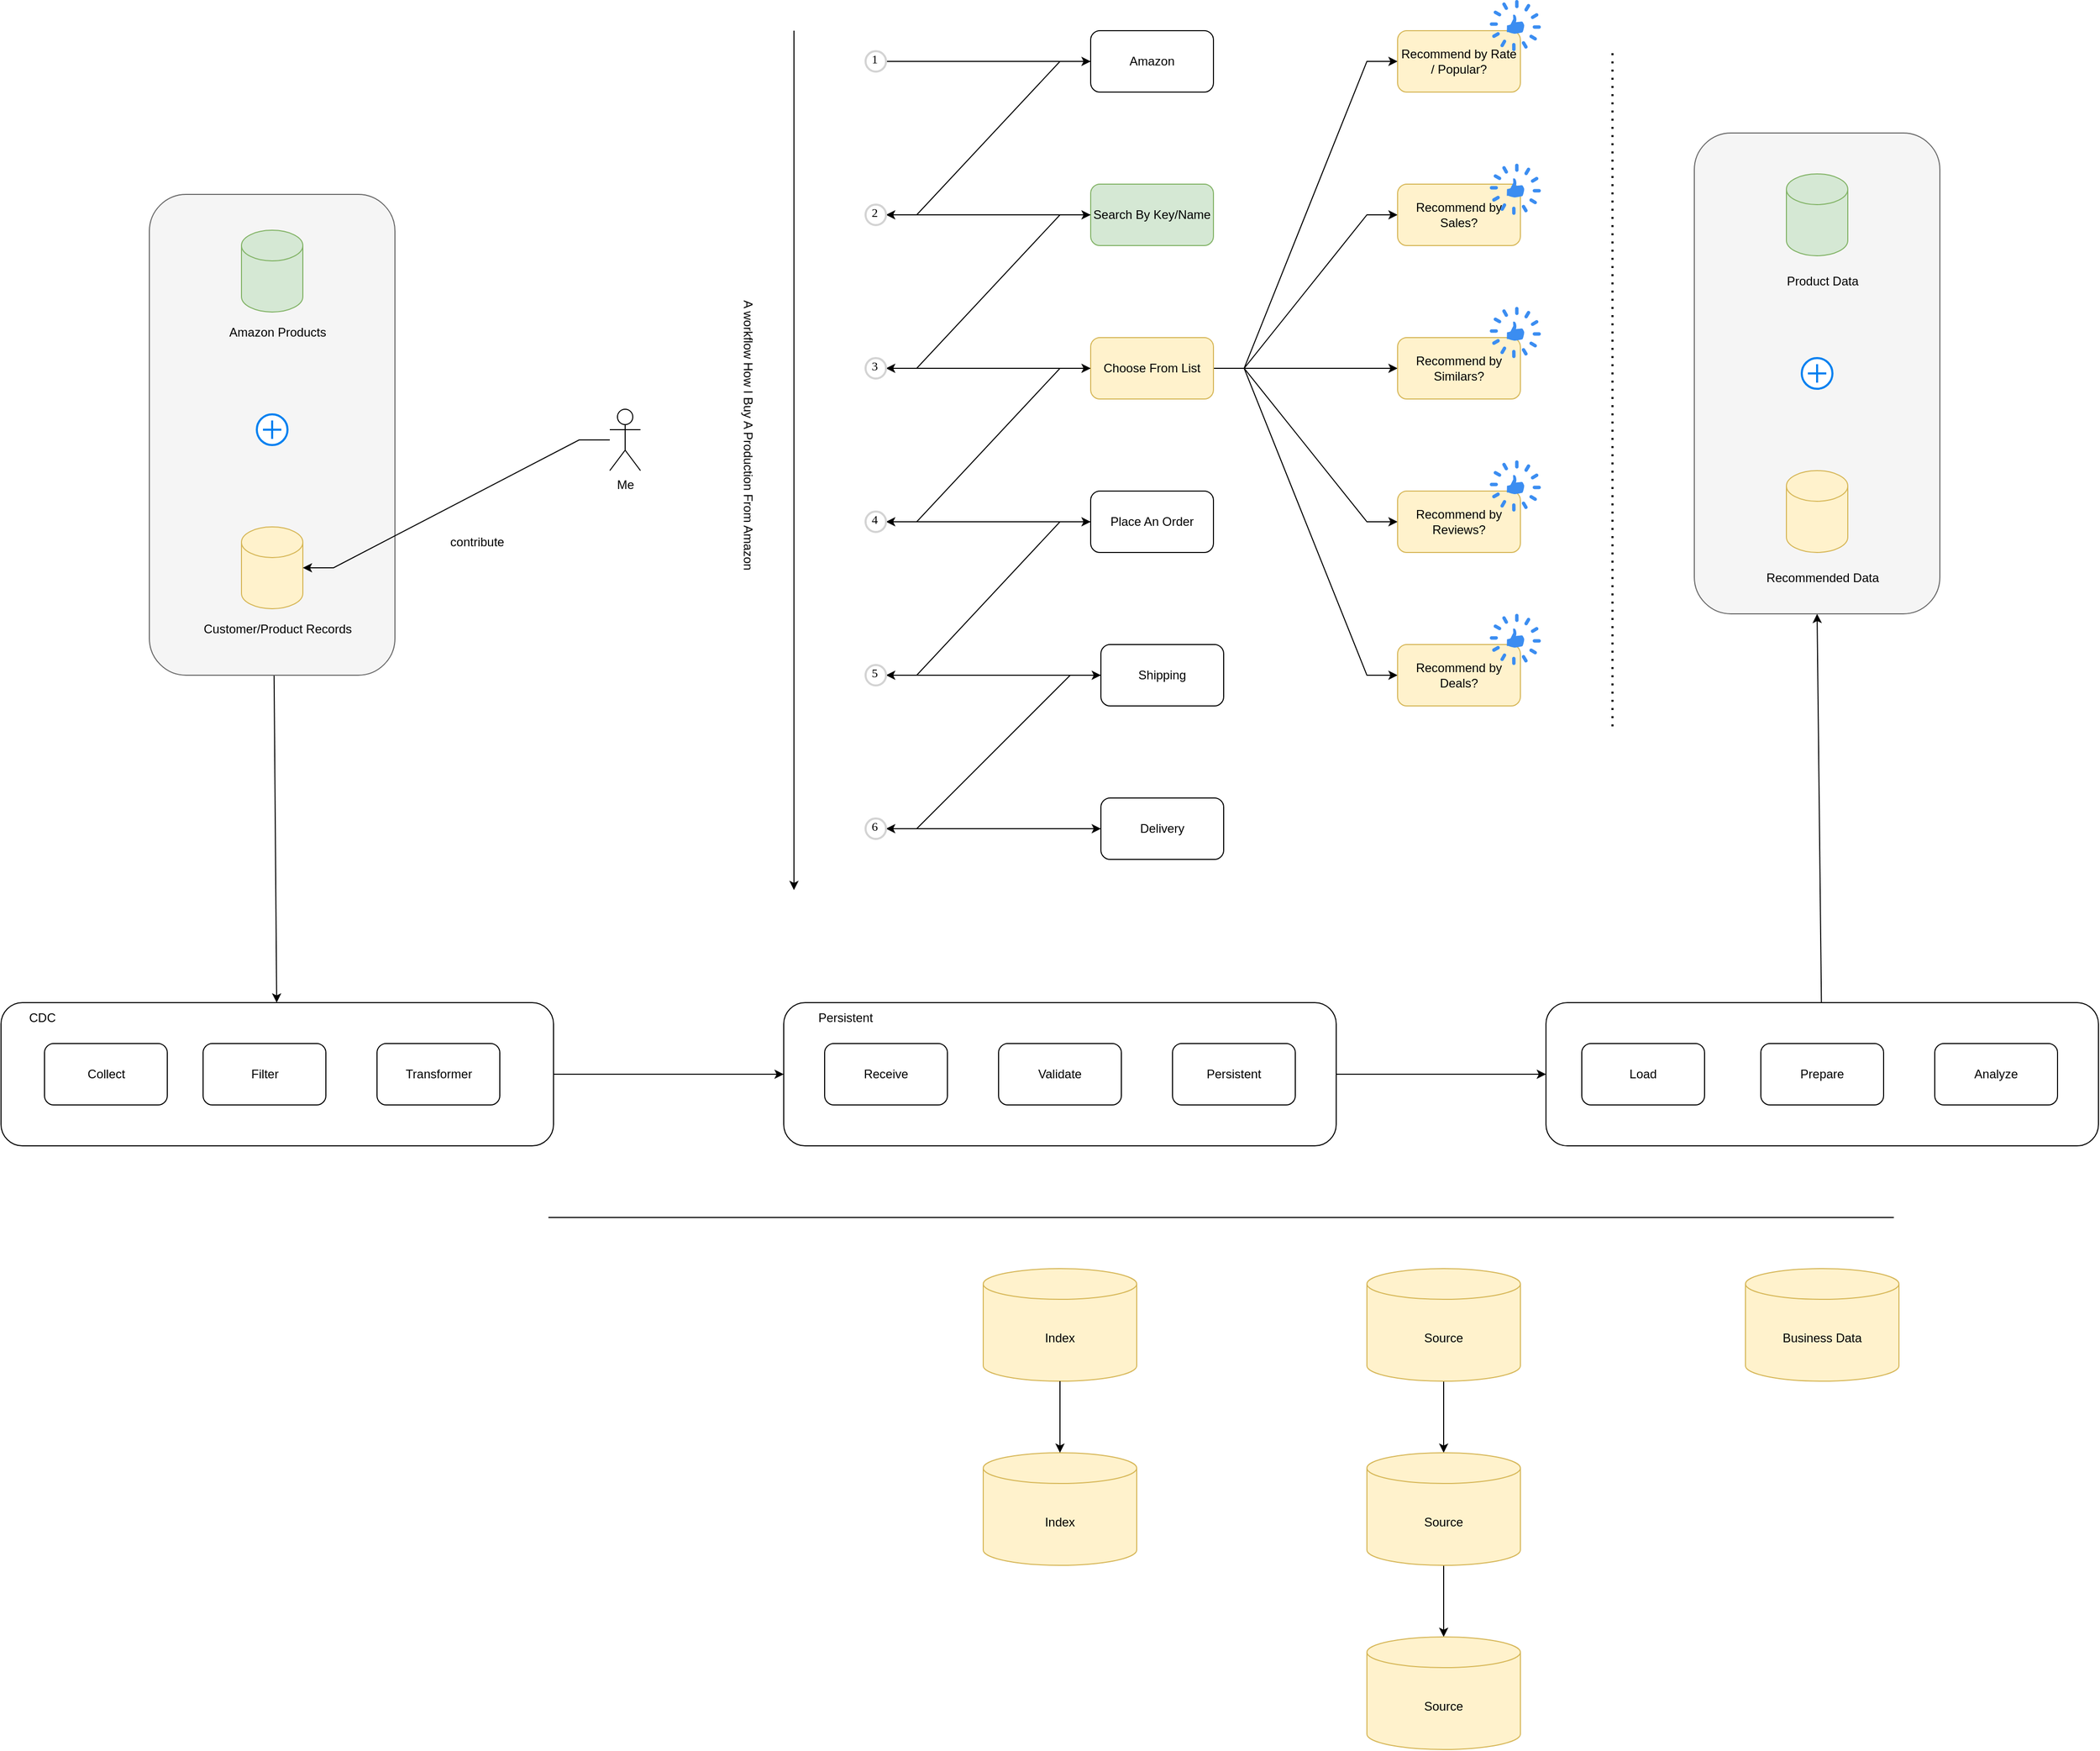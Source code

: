 <mxfile version="22.1.21" type="github">
  <diagram name="Page-1" id="lLI1vEKqlTkGyKcoubk4">
    <mxGraphModel dx="2873" dy="1003" grid="1" gridSize="10" guides="1" tooltips="1" connect="1" arrows="1" fold="1" page="1" pageScale="1" pageWidth="850" pageHeight="1100" math="0" shadow="0">
      <root>
        <mxCell id="0" />
        <mxCell id="1" parent="0" />
        <mxCell id="HYla8N4dnpUGvem4N8iF-85" style="edgeStyle=none;rounded=0;orthogonalLoop=1;jettySize=auto;html=1;entryX=0.5;entryY=1;entryDx=0;entryDy=0;" edge="1" parent="1" source="HYla8N4dnpUGvem4N8iF-80" target="HYla8N4dnpUGvem4N8iF-69">
          <mxGeometry relative="1" as="geometry" />
        </mxCell>
        <mxCell id="HYla8N4dnpUGvem4N8iF-80" value="" style="rounded=1;whiteSpace=wrap;html=1;" vertex="1" parent="1">
          <mxGeometry x="895" y="1030" width="540" height="140" as="geometry" />
        </mxCell>
        <mxCell id="HYla8N4dnpUGvem4N8iF-84" style="edgeStyle=none;rounded=0;orthogonalLoop=1;jettySize=auto;html=1;" edge="1" parent="1" source="HYla8N4dnpUGvem4N8iF-79" target="HYla8N4dnpUGvem4N8iF-80">
          <mxGeometry relative="1" as="geometry" />
        </mxCell>
        <mxCell id="HYla8N4dnpUGvem4N8iF-79" value="" style="rounded=1;whiteSpace=wrap;html=1;" vertex="1" parent="1">
          <mxGeometry x="150" y="1030" width="540" height="140" as="geometry" />
        </mxCell>
        <mxCell id="HYla8N4dnpUGvem4N8iF-83" style="edgeStyle=none;rounded=0;orthogonalLoop=1;jettySize=auto;html=1;entryX=0;entryY=0.5;entryDx=0;entryDy=0;" edge="1" parent="1" source="HYla8N4dnpUGvem4N8iF-78" target="HYla8N4dnpUGvem4N8iF-79">
          <mxGeometry relative="1" as="geometry" />
        </mxCell>
        <mxCell id="HYla8N4dnpUGvem4N8iF-78" value="" style="rounded=1;whiteSpace=wrap;html=1;" vertex="1" parent="1">
          <mxGeometry x="-615" y="1030" width="540" height="140" as="geometry" />
        </mxCell>
        <mxCell id="HYla8N4dnpUGvem4N8iF-69" value="" style="rounded=1;whiteSpace=wrap;html=1;fillColor=#f5f5f5;fontColor=#333333;strokeColor=#666666;" vertex="1" parent="1">
          <mxGeometry x="1040" y="180" width="240" height="470" as="geometry" />
        </mxCell>
        <mxCell id="HYla8N4dnpUGvem4N8iF-82" style="edgeStyle=none;rounded=0;orthogonalLoop=1;jettySize=auto;html=1;" edge="1" parent="1" source="HYla8N4dnpUGvem4N8iF-68" target="HYla8N4dnpUGvem4N8iF-78">
          <mxGeometry relative="1" as="geometry" />
        </mxCell>
        <mxCell id="HYla8N4dnpUGvem4N8iF-68" value="" style="rounded=1;whiteSpace=wrap;html=1;fillColor=#f5f5f5;fontColor=#333333;strokeColor=#666666;" vertex="1" parent="1">
          <mxGeometry x="-470" y="240" width="240" height="470" as="geometry" />
        </mxCell>
        <mxCell id="HYla8N4dnpUGvem4N8iF-1" value="Me" style="shape=umlActor;verticalLabelPosition=bottom;verticalAlign=top;html=1;outlineConnect=0;" vertex="1" parent="1">
          <mxGeometry x="-20" y="450" width="30" height="60" as="geometry" />
        </mxCell>
        <mxCell id="HYla8N4dnpUGvem4N8iF-18" style="edgeStyle=entityRelationEdgeStyle;rounded=0;orthogonalLoop=1;jettySize=auto;html=1;entryX=1;entryY=0.5;entryDx=0;entryDy=0;" edge="1" parent="1" source="HYla8N4dnpUGvem4N8iF-2" target="HYla8N4dnpUGvem4N8iF-11">
          <mxGeometry relative="1" as="geometry" />
        </mxCell>
        <mxCell id="HYla8N4dnpUGvem4N8iF-2" value="Amazon" style="rounded=1;whiteSpace=wrap;html=1;" vertex="1" parent="1">
          <mxGeometry x="450" y="80" width="120" height="60" as="geometry" />
        </mxCell>
        <mxCell id="HYla8N4dnpUGvem4N8iF-28" style="edgeStyle=entityRelationEdgeStyle;rounded=0;orthogonalLoop=1;jettySize=auto;html=1;entryX=1;entryY=0.5;entryDx=0;entryDy=0;" edge="1" parent="1" source="HYla8N4dnpUGvem4N8iF-3" target="HYla8N4dnpUGvem4N8iF-12">
          <mxGeometry relative="1" as="geometry" />
        </mxCell>
        <mxCell id="HYla8N4dnpUGvem4N8iF-3" value="Search By Key/Name" style="rounded=1;whiteSpace=wrap;html=1;fillColor=#d5e8d4;strokeColor=#82b366;" vertex="1" parent="1">
          <mxGeometry x="450" y="230" width="120" height="60" as="geometry" />
        </mxCell>
        <mxCell id="HYla8N4dnpUGvem4N8iF-29" style="edgeStyle=entityRelationEdgeStyle;rounded=0;orthogonalLoop=1;jettySize=auto;html=1;entryX=1;entryY=0.5;entryDx=0;entryDy=0;" edge="1" parent="1" source="HYla8N4dnpUGvem4N8iF-4" target="HYla8N4dnpUGvem4N8iF-13">
          <mxGeometry relative="1" as="geometry" />
        </mxCell>
        <mxCell id="HYla8N4dnpUGvem4N8iF-37" value="" style="edgeStyle=entityRelationEdgeStyle;rounded=0;orthogonalLoop=1;jettySize=auto;html=1;" edge="1" parent="1" source="HYla8N4dnpUGvem4N8iF-4" target="HYla8N4dnpUGvem4N8iF-36">
          <mxGeometry relative="1" as="geometry" />
        </mxCell>
        <mxCell id="HYla8N4dnpUGvem4N8iF-44" style="edgeStyle=entityRelationEdgeStyle;rounded=0;orthogonalLoop=1;jettySize=auto;html=1;" edge="1" parent="1" source="HYla8N4dnpUGvem4N8iF-4" target="HYla8N4dnpUGvem4N8iF-42">
          <mxGeometry relative="1" as="geometry" />
        </mxCell>
        <mxCell id="HYla8N4dnpUGvem4N8iF-45" style="edgeStyle=entityRelationEdgeStyle;rounded=0;orthogonalLoop=1;jettySize=auto;html=1;" edge="1" parent="1" source="HYla8N4dnpUGvem4N8iF-4" target="HYla8N4dnpUGvem4N8iF-38">
          <mxGeometry relative="1" as="geometry" />
        </mxCell>
        <mxCell id="HYla8N4dnpUGvem4N8iF-46" style="edgeStyle=entityRelationEdgeStyle;rounded=0;orthogonalLoop=1;jettySize=auto;html=1;" edge="1" parent="1" source="HYla8N4dnpUGvem4N8iF-4" target="HYla8N4dnpUGvem4N8iF-41">
          <mxGeometry relative="1" as="geometry" />
        </mxCell>
        <mxCell id="HYla8N4dnpUGvem4N8iF-47" style="edgeStyle=entityRelationEdgeStyle;rounded=0;orthogonalLoop=1;jettySize=auto;html=1;" edge="1" parent="1" source="HYla8N4dnpUGvem4N8iF-4" target="HYla8N4dnpUGvem4N8iF-43">
          <mxGeometry relative="1" as="geometry" />
        </mxCell>
        <mxCell id="HYla8N4dnpUGvem4N8iF-4" value="Choose From List" style="rounded=1;whiteSpace=wrap;html=1;fillColor=#fff2cc;strokeColor=#d6b656;" vertex="1" parent="1">
          <mxGeometry x="450" y="380" width="120" height="60" as="geometry" />
        </mxCell>
        <mxCell id="HYla8N4dnpUGvem4N8iF-24" style="edgeStyle=entityRelationEdgeStyle;rounded=0;orthogonalLoop=1;jettySize=auto;html=1;entryX=1;entryY=0.5;entryDx=0;entryDy=0;" edge="1" parent="1" source="HYla8N4dnpUGvem4N8iF-5" target="HYla8N4dnpUGvem4N8iF-14">
          <mxGeometry relative="1" as="geometry" />
        </mxCell>
        <mxCell id="HYla8N4dnpUGvem4N8iF-5" value="Place An Order" style="rounded=1;whiteSpace=wrap;html=1;" vertex="1" parent="1">
          <mxGeometry x="450" y="530" width="120" height="60" as="geometry" />
        </mxCell>
        <mxCell id="HYla8N4dnpUGvem4N8iF-26" style="edgeStyle=entityRelationEdgeStyle;rounded=0;orthogonalLoop=1;jettySize=auto;html=1;entryX=1;entryY=0.5;entryDx=0;entryDy=0;" edge="1" parent="1" source="HYla8N4dnpUGvem4N8iF-6" target="HYla8N4dnpUGvem4N8iF-15">
          <mxGeometry relative="1" as="geometry" />
        </mxCell>
        <mxCell id="HYla8N4dnpUGvem4N8iF-6" value="Shipping" style="rounded=1;whiteSpace=wrap;html=1;" vertex="1" parent="1">
          <mxGeometry x="460" y="680" width="120" height="60" as="geometry" />
        </mxCell>
        <mxCell id="HYla8N4dnpUGvem4N8iF-7" value="Delivery" style="rounded=1;whiteSpace=wrap;html=1;" vertex="1" parent="1">
          <mxGeometry x="460" y="830" width="120" height="60" as="geometry" />
        </mxCell>
        <mxCell id="HYla8N4dnpUGvem4N8iF-17" style="edgeStyle=entityRelationEdgeStyle;rounded=0;orthogonalLoop=1;jettySize=auto;html=1;entryX=0;entryY=0.5;entryDx=0;entryDy=0;" edge="1" parent="1" source="HYla8N4dnpUGvem4N8iF-8" target="HYla8N4dnpUGvem4N8iF-2">
          <mxGeometry relative="1" as="geometry" />
        </mxCell>
        <mxCell id="HYla8N4dnpUGvem4N8iF-8" value="1" style="ellipse;whiteSpace=wrap;html=1;aspect=fixed;strokeWidth=2;fontFamily=Tahoma;spacingBottom=4;spacingRight=2;strokeColor=#d3d3d3;" vertex="1" parent="1">
          <mxGeometry x="230" y="100" width="20" height="20" as="geometry" />
        </mxCell>
        <mxCell id="HYla8N4dnpUGvem4N8iF-19" style="edgeStyle=entityRelationEdgeStyle;rounded=0;orthogonalLoop=1;jettySize=auto;html=1;entryX=0;entryY=0.5;entryDx=0;entryDy=0;" edge="1" parent="1" source="HYla8N4dnpUGvem4N8iF-11" target="HYla8N4dnpUGvem4N8iF-3">
          <mxGeometry relative="1" as="geometry" />
        </mxCell>
        <mxCell id="HYla8N4dnpUGvem4N8iF-11" value="2" style="ellipse;whiteSpace=wrap;html=1;aspect=fixed;strokeWidth=2;fontFamily=Tahoma;spacingBottom=4;spacingRight=2;strokeColor=#d3d3d3;" vertex="1" parent="1">
          <mxGeometry x="230" y="250" width="20" height="20" as="geometry" />
        </mxCell>
        <mxCell id="HYla8N4dnpUGvem4N8iF-21" style="edgeStyle=entityRelationEdgeStyle;rounded=0;orthogonalLoop=1;jettySize=auto;html=1;entryX=0;entryY=0.5;entryDx=0;entryDy=0;" edge="1" parent="1" source="HYla8N4dnpUGvem4N8iF-12" target="HYla8N4dnpUGvem4N8iF-4">
          <mxGeometry relative="1" as="geometry" />
        </mxCell>
        <mxCell id="HYla8N4dnpUGvem4N8iF-12" value="3" style="ellipse;whiteSpace=wrap;html=1;aspect=fixed;strokeWidth=2;fontFamily=Tahoma;spacingBottom=4;spacingRight=2;strokeColor=#d3d3d3;" vertex="1" parent="1">
          <mxGeometry x="230" y="400" width="20" height="20" as="geometry" />
        </mxCell>
        <mxCell id="HYla8N4dnpUGvem4N8iF-23" style="edgeStyle=entityRelationEdgeStyle;rounded=0;orthogonalLoop=1;jettySize=auto;html=1;" edge="1" parent="1" source="HYla8N4dnpUGvem4N8iF-13" target="HYla8N4dnpUGvem4N8iF-5">
          <mxGeometry relative="1" as="geometry" />
        </mxCell>
        <mxCell id="HYla8N4dnpUGvem4N8iF-13" value="4" style="ellipse;whiteSpace=wrap;html=1;aspect=fixed;strokeWidth=2;fontFamily=Tahoma;spacingBottom=4;spacingRight=2;strokeColor=#d3d3d3;" vertex="1" parent="1">
          <mxGeometry x="230" y="550" width="20" height="20" as="geometry" />
        </mxCell>
        <mxCell id="HYla8N4dnpUGvem4N8iF-25" style="edgeStyle=entityRelationEdgeStyle;rounded=0;orthogonalLoop=1;jettySize=auto;html=1;entryX=0;entryY=0.5;entryDx=0;entryDy=0;" edge="1" parent="1" source="HYla8N4dnpUGvem4N8iF-14" target="HYla8N4dnpUGvem4N8iF-6">
          <mxGeometry relative="1" as="geometry" />
        </mxCell>
        <mxCell id="HYla8N4dnpUGvem4N8iF-14" value="5" style="ellipse;whiteSpace=wrap;html=1;aspect=fixed;strokeWidth=2;fontFamily=Tahoma;spacingBottom=4;spacingRight=2;strokeColor=#d3d3d3;" vertex="1" parent="1">
          <mxGeometry x="230" y="700" width="20" height="20" as="geometry" />
        </mxCell>
        <mxCell id="HYla8N4dnpUGvem4N8iF-27" style="edgeStyle=entityRelationEdgeStyle;rounded=0;orthogonalLoop=1;jettySize=auto;html=1;entryX=0;entryY=0.5;entryDx=0;entryDy=0;" edge="1" parent="1" source="HYla8N4dnpUGvem4N8iF-15" target="HYla8N4dnpUGvem4N8iF-7">
          <mxGeometry relative="1" as="geometry" />
        </mxCell>
        <mxCell id="HYla8N4dnpUGvem4N8iF-15" value="6" style="ellipse;whiteSpace=wrap;html=1;aspect=fixed;strokeWidth=2;fontFamily=Tahoma;spacingBottom=4;spacingRight=2;strokeColor=#d3d3d3;" vertex="1" parent="1">
          <mxGeometry x="230" y="850" width="20" height="20" as="geometry" />
        </mxCell>
        <mxCell id="HYla8N4dnpUGvem4N8iF-31" value="" style="endArrow=classic;html=1;rounded=0;" edge="1" parent="1">
          <mxGeometry width="50" height="50" relative="1" as="geometry">
            <mxPoint x="160" y="80" as="sourcePoint" />
            <mxPoint x="160" y="920" as="targetPoint" />
          </mxGeometry>
        </mxCell>
        <mxCell id="HYla8N4dnpUGvem4N8iF-32" value="A workflow How I Buy A Production From Amazon" style="text;html=1;align=center;verticalAlign=middle;resizable=0;points=[];autosize=1;strokeColor=none;fillColor=none;rotation=90;" vertex="1" parent="1">
          <mxGeometry x="-30" y="460" width="290" height="30" as="geometry" />
        </mxCell>
        <mxCell id="HYla8N4dnpUGvem4N8iF-36" value="Recommend by Similars?" style="rounded=1;whiteSpace=wrap;html=1;fillColor=#fff2cc;strokeColor=#d6b656;" vertex="1" parent="1">
          <mxGeometry x="750" y="380" width="120" height="60" as="geometry" />
        </mxCell>
        <mxCell id="HYla8N4dnpUGvem4N8iF-38" value="Recommend by Sales?" style="rounded=1;whiteSpace=wrap;html=1;fillColor=#fff2cc;strokeColor=#d6b656;" vertex="1" parent="1">
          <mxGeometry x="750" y="230" width="120" height="60" as="geometry" />
        </mxCell>
        <mxCell id="HYla8N4dnpUGvem4N8iF-41" value="Recommend by Reviews?" style="rounded=1;whiteSpace=wrap;html=1;fillColor=#fff2cc;strokeColor=#d6b656;" vertex="1" parent="1">
          <mxGeometry x="750" y="530" width="120" height="60" as="geometry" />
        </mxCell>
        <mxCell id="HYla8N4dnpUGvem4N8iF-42" value="Recommend by Rate / Popular?" style="rounded=1;whiteSpace=wrap;html=1;fillColor=#fff2cc;strokeColor=#d6b656;" vertex="1" parent="1">
          <mxGeometry x="750" y="80" width="120" height="60" as="geometry" />
        </mxCell>
        <mxCell id="HYla8N4dnpUGvem4N8iF-43" value="Recommend by Deals?" style="rounded=1;whiteSpace=wrap;html=1;fillColor=#fff2cc;strokeColor=#d6b656;" vertex="1" parent="1">
          <mxGeometry x="750" y="680" width="120" height="60" as="geometry" />
        </mxCell>
        <mxCell id="HYla8N4dnpUGvem4N8iF-48" value="" style="endArrow=none;dashed=1;html=1;dashPattern=1 3;strokeWidth=2;rounded=0;" edge="1" parent="1">
          <mxGeometry width="50" height="50" relative="1" as="geometry">
            <mxPoint x="960" y="760" as="sourcePoint" />
            <mxPoint x="960" y="100" as="targetPoint" />
          </mxGeometry>
        </mxCell>
        <mxCell id="HYla8N4dnpUGvem4N8iF-49" value="" style="shape=cylinder3;whiteSpace=wrap;html=1;boundedLbl=1;backgroundOutline=1;size=15;fillColor=#d5e8d4;strokeColor=#82b366;" vertex="1" parent="1">
          <mxGeometry x="1130" y="220" width="60" height="80" as="geometry" />
        </mxCell>
        <mxCell id="HYla8N4dnpUGvem4N8iF-50" value="" style="shape=cylinder3;whiteSpace=wrap;html=1;boundedLbl=1;backgroundOutline=1;size=15;fillColor=#fff2cc;strokeColor=#d6b656;" vertex="1" parent="1">
          <mxGeometry x="1130" y="510" width="60" height="80" as="geometry" />
        </mxCell>
        <mxCell id="HYla8N4dnpUGvem4N8iF-51" value="Product Data" style="text;html=1;align=center;verticalAlign=middle;resizable=0;points=[];autosize=1;strokeColor=none;fillColor=none;" vertex="1" parent="1">
          <mxGeometry x="1120" y="310" width="90" height="30" as="geometry" />
        </mxCell>
        <mxCell id="HYla8N4dnpUGvem4N8iF-52" value="Recommended Data" style="text;html=1;align=center;verticalAlign=middle;resizable=0;points=[];autosize=1;strokeColor=none;fillColor=none;" vertex="1" parent="1">
          <mxGeometry x="1100" y="600" width="130" height="30" as="geometry" />
        </mxCell>
        <mxCell id="HYla8N4dnpUGvem4N8iF-53" value="" style="html=1;verticalLabelPosition=bottom;align=center;labelBackgroundColor=#ffffff;verticalAlign=top;strokeWidth=2;strokeColor=#0080F0;shadow=0;dashed=0;shape=mxgraph.ios7.icons.add;" vertex="1" parent="1">
          <mxGeometry x="1145" y="400" width="30" height="30" as="geometry" />
        </mxCell>
        <mxCell id="HYla8N4dnpUGvem4N8iF-54" value="" style="sketch=0;html=1;aspect=fixed;strokeColor=none;shadow=0;fillColor=#3B8DF1;verticalAlign=top;labelPosition=center;verticalLabelPosition=bottom;shape=mxgraph.gcp2.thumbs_up" vertex="1" parent="1">
          <mxGeometry x="840" y="50" width="50" height="50" as="geometry" />
        </mxCell>
        <mxCell id="HYla8N4dnpUGvem4N8iF-55" value="" style="sketch=0;html=1;aspect=fixed;strokeColor=none;shadow=0;fillColor=#3B8DF1;verticalAlign=top;labelPosition=center;verticalLabelPosition=bottom;shape=mxgraph.gcp2.thumbs_up" vertex="1" parent="1">
          <mxGeometry x="840" y="350" width="50" height="50" as="geometry" />
        </mxCell>
        <mxCell id="HYla8N4dnpUGvem4N8iF-56" value="" style="sketch=0;html=1;aspect=fixed;strokeColor=none;shadow=0;fillColor=#3B8DF1;verticalAlign=top;labelPosition=center;verticalLabelPosition=bottom;shape=mxgraph.gcp2.thumbs_up" vertex="1" parent="1">
          <mxGeometry x="840" y="210" width="50" height="50" as="geometry" />
        </mxCell>
        <mxCell id="HYla8N4dnpUGvem4N8iF-57" value="" style="sketch=0;html=1;aspect=fixed;strokeColor=none;shadow=0;fillColor=#3B8DF1;verticalAlign=top;labelPosition=center;verticalLabelPosition=bottom;shape=mxgraph.gcp2.thumbs_up" vertex="1" parent="1">
          <mxGeometry x="840" y="500" width="50" height="50" as="geometry" />
        </mxCell>
        <mxCell id="HYla8N4dnpUGvem4N8iF-58" value="" style="sketch=0;html=1;aspect=fixed;strokeColor=none;shadow=0;fillColor=#3B8DF1;verticalAlign=top;labelPosition=center;verticalLabelPosition=bottom;shape=mxgraph.gcp2.thumbs_up" vertex="1" parent="1">
          <mxGeometry x="840" y="650" width="50" height="50" as="geometry" />
        </mxCell>
        <mxCell id="HYla8N4dnpUGvem4N8iF-59" value="" style="shape=cylinder3;whiteSpace=wrap;html=1;boundedLbl=1;backgroundOutline=1;size=15;fillColor=#d5e8d4;strokeColor=#82b366;" vertex="1" parent="1">
          <mxGeometry x="-380" y="275" width="60" height="80" as="geometry" />
        </mxCell>
        <mxCell id="HYla8N4dnpUGvem4N8iF-60" value="" style="shape=cylinder3;whiteSpace=wrap;html=1;boundedLbl=1;backgroundOutline=1;size=15;fillColor=#fff2cc;strokeColor=#d6b656;" vertex="1" parent="1">
          <mxGeometry x="-380" y="565" width="60" height="80" as="geometry" />
        </mxCell>
        <mxCell id="HYla8N4dnpUGvem4N8iF-61" value="Amazon Products" style="text;html=1;align=center;verticalAlign=middle;resizable=0;points=[];autosize=1;strokeColor=none;fillColor=none;" vertex="1" parent="1">
          <mxGeometry x="-405" y="360" width="120" height="30" as="geometry" />
        </mxCell>
        <mxCell id="HYla8N4dnpUGvem4N8iF-62" value="Customer/Product Records" style="text;html=1;align=center;verticalAlign=middle;resizable=0;points=[];autosize=1;strokeColor=none;fillColor=none;" vertex="1" parent="1">
          <mxGeometry x="-430" y="650" width="170" height="30" as="geometry" />
        </mxCell>
        <mxCell id="HYla8N4dnpUGvem4N8iF-63" value="" style="html=1;verticalLabelPosition=bottom;align=center;labelBackgroundColor=#ffffff;verticalAlign=top;strokeWidth=2;strokeColor=#0080F0;shadow=0;dashed=0;shape=mxgraph.ios7.icons.add;" vertex="1" parent="1">
          <mxGeometry x="-365" y="455" width="30" height="30" as="geometry" />
        </mxCell>
        <mxCell id="HYla8N4dnpUGvem4N8iF-65" style="edgeStyle=entityRelationEdgeStyle;rounded=0;orthogonalLoop=1;jettySize=auto;html=1;entryX=1;entryY=0.5;entryDx=0;entryDy=0;entryPerimeter=0;" edge="1" parent="1" source="HYla8N4dnpUGvem4N8iF-1" target="HYla8N4dnpUGvem4N8iF-60">
          <mxGeometry relative="1" as="geometry" />
        </mxCell>
        <mxCell id="HYla8N4dnpUGvem4N8iF-66" value="contribute" style="text;html=1;align=center;verticalAlign=middle;resizable=0;points=[];autosize=1;strokeColor=none;fillColor=none;" vertex="1" parent="1">
          <mxGeometry x="-190" y="565" width="80" height="30" as="geometry" />
        </mxCell>
        <mxCell id="HYla8N4dnpUGvem4N8iF-67" value="Collect" style="rounded=1;whiteSpace=wrap;html=1;" vertex="1" parent="1">
          <mxGeometry x="-572.5" y="1070" width="120" height="60" as="geometry" />
        </mxCell>
        <mxCell id="HYla8N4dnpUGvem4N8iF-70" value="Filter" style="rounded=1;whiteSpace=wrap;html=1;" vertex="1" parent="1">
          <mxGeometry x="-417.5" y="1070" width="120" height="60" as="geometry" />
        </mxCell>
        <mxCell id="HYla8N4dnpUGvem4N8iF-71" value="Transformer" style="rounded=1;whiteSpace=wrap;html=1;" vertex="1" parent="1">
          <mxGeometry x="-247.5" y="1070" width="120" height="60" as="geometry" />
        </mxCell>
        <mxCell id="HYla8N4dnpUGvem4N8iF-72" value="Receive" style="rounded=1;whiteSpace=wrap;html=1;" vertex="1" parent="1">
          <mxGeometry x="190" y="1070" width="120" height="60" as="geometry" />
        </mxCell>
        <mxCell id="HYla8N4dnpUGvem4N8iF-73" value="Validate" style="rounded=1;whiteSpace=wrap;html=1;" vertex="1" parent="1">
          <mxGeometry x="360" y="1070" width="120" height="60" as="geometry" />
        </mxCell>
        <mxCell id="HYla8N4dnpUGvem4N8iF-74" value="Persistent" style="rounded=1;whiteSpace=wrap;html=1;" vertex="1" parent="1">
          <mxGeometry x="530" y="1070" width="120" height="60" as="geometry" />
        </mxCell>
        <mxCell id="HYla8N4dnpUGvem4N8iF-75" value="Load" style="rounded=1;whiteSpace=wrap;html=1;" vertex="1" parent="1">
          <mxGeometry x="930" y="1070" width="120" height="60" as="geometry" />
        </mxCell>
        <mxCell id="HYla8N4dnpUGvem4N8iF-76" value="Prepare" style="rounded=1;whiteSpace=wrap;html=1;" vertex="1" parent="1">
          <mxGeometry x="1105" y="1070" width="120" height="60" as="geometry" />
        </mxCell>
        <mxCell id="HYla8N4dnpUGvem4N8iF-77" value="Analyze" style="rounded=1;whiteSpace=wrap;html=1;" vertex="1" parent="1">
          <mxGeometry x="1275" y="1070" width="120" height="60" as="geometry" />
        </mxCell>
        <mxCell id="HYla8N4dnpUGvem4N8iF-86" value="CDC" style="text;html=1;align=center;verticalAlign=middle;resizable=0;points=[];autosize=1;strokeColor=none;fillColor=none;" vertex="1" parent="1">
          <mxGeometry x="-600" y="1030" width="50" height="30" as="geometry" />
        </mxCell>
        <mxCell id="HYla8N4dnpUGvem4N8iF-87" value="Persistent" style="text;html=1;align=center;verticalAlign=middle;resizable=0;points=[];autosize=1;strokeColor=none;fillColor=none;" vertex="1" parent="1">
          <mxGeometry x="170" y="1030" width="80" height="30" as="geometry" />
        </mxCell>
        <mxCell id="HYla8N4dnpUGvem4N8iF-88" value="Index" style="shape=cylinder3;whiteSpace=wrap;html=1;boundedLbl=1;backgroundOutline=1;size=15;fillColor=#fff2cc;strokeColor=#d6b656;" vertex="1" parent="1">
          <mxGeometry x="345" y="1290" width="150" height="110" as="geometry" />
        </mxCell>
        <mxCell id="HYla8N4dnpUGvem4N8iF-94" style="edgeStyle=none;rounded=0;orthogonalLoop=1;jettySize=auto;html=1;" edge="1" parent="1" source="HYla8N4dnpUGvem4N8iF-89" target="HYla8N4dnpUGvem4N8iF-92">
          <mxGeometry relative="1" as="geometry" />
        </mxCell>
        <mxCell id="HYla8N4dnpUGvem4N8iF-89" value="Source" style="shape=cylinder3;whiteSpace=wrap;html=1;boundedLbl=1;backgroundOutline=1;size=15;fillColor=#fff2cc;strokeColor=#d6b656;" vertex="1" parent="1">
          <mxGeometry x="720" y="1290" width="150" height="110" as="geometry" />
        </mxCell>
        <mxCell id="HYla8N4dnpUGvem4N8iF-90" value="Business Data" style="shape=cylinder3;whiteSpace=wrap;html=1;boundedLbl=1;backgroundOutline=1;size=15;fillColor=#fff2cc;strokeColor=#d6b656;" vertex="1" parent="1">
          <mxGeometry x="1090" y="1290" width="150" height="110" as="geometry" />
        </mxCell>
        <mxCell id="HYla8N4dnpUGvem4N8iF-91" value="Index" style="shape=cylinder3;whiteSpace=wrap;html=1;boundedLbl=1;backgroundOutline=1;size=15;fillColor=#fff2cc;strokeColor=#d6b656;" vertex="1" parent="1">
          <mxGeometry x="345" y="1470" width="150" height="110" as="geometry" />
        </mxCell>
        <mxCell id="HYla8N4dnpUGvem4N8iF-95" style="edgeStyle=none;rounded=0;orthogonalLoop=1;jettySize=auto;html=1;" edge="1" parent="1" source="HYla8N4dnpUGvem4N8iF-92" target="HYla8N4dnpUGvem4N8iF-93">
          <mxGeometry relative="1" as="geometry" />
        </mxCell>
        <mxCell id="HYla8N4dnpUGvem4N8iF-92" value="Source" style="shape=cylinder3;whiteSpace=wrap;html=1;boundedLbl=1;backgroundOutline=1;size=15;fillColor=#fff2cc;strokeColor=#d6b656;" vertex="1" parent="1">
          <mxGeometry x="720" y="1470" width="150" height="110" as="geometry" />
        </mxCell>
        <mxCell id="HYla8N4dnpUGvem4N8iF-93" value="Source" style="shape=cylinder3;whiteSpace=wrap;html=1;boundedLbl=1;backgroundOutline=1;size=15;fillColor=#fff2cc;strokeColor=#d6b656;" vertex="1" parent="1">
          <mxGeometry x="720" y="1650" width="150" height="110" as="geometry" />
        </mxCell>
        <mxCell id="HYla8N4dnpUGvem4N8iF-96" style="edgeStyle=none;rounded=0;orthogonalLoop=1;jettySize=auto;html=1;entryX=0.5;entryY=0;entryDx=0;entryDy=0;entryPerimeter=0;" edge="1" parent="1" source="HYla8N4dnpUGvem4N8iF-88" target="HYla8N4dnpUGvem4N8iF-91">
          <mxGeometry relative="1" as="geometry" />
        </mxCell>
        <mxCell id="HYla8N4dnpUGvem4N8iF-97" value="" style="endArrow=none;html=1;rounded=0;" edge="1" parent="1">
          <mxGeometry width="50" height="50" relative="1" as="geometry">
            <mxPoint x="-80" y="1240" as="sourcePoint" />
            <mxPoint x="1235" y="1240" as="targetPoint" />
          </mxGeometry>
        </mxCell>
      </root>
    </mxGraphModel>
  </diagram>
</mxfile>
